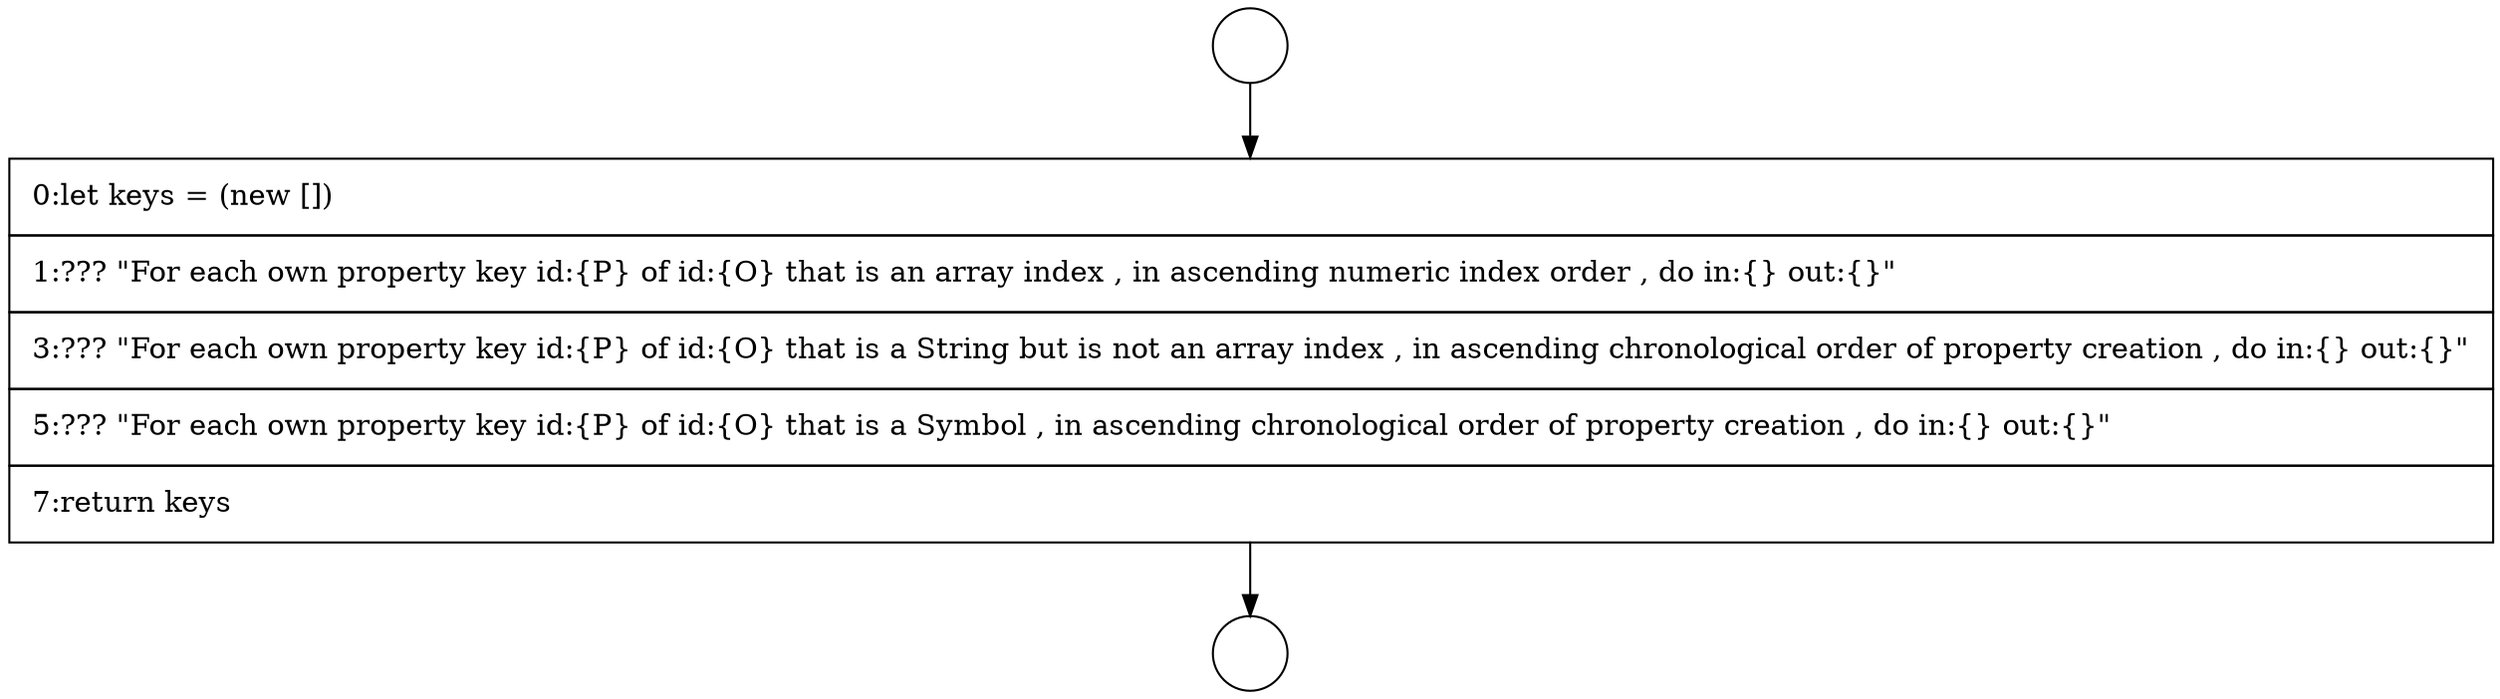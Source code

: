digraph {
  node1892 [shape=circle label=" " color="black" fillcolor="white" style=filled]
  node1894 [shape=none, margin=0, label=<<font color="black">
    <table border="0" cellborder="1" cellspacing="0" cellpadding="10">
      <tr><td align="left">0:let keys = (new [])</td></tr>
      <tr><td align="left">1:??? &quot;For each own property key id:{P} of id:{O} that is an array index , in ascending numeric index order , do in:{} out:{}&quot;</td></tr>
      <tr><td align="left">3:??? &quot;For each own property key id:{P} of id:{O} that is a String but is not an array index , in ascending chronological order of property creation , do in:{} out:{}&quot;</td></tr>
      <tr><td align="left">5:??? &quot;For each own property key id:{P} of id:{O} that is a Symbol , in ascending chronological order of property creation , do in:{} out:{}&quot;</td></tr>
      <tr><td align="left">7:return keys</td></tr>
    </table>
  </font>> color="black" fillcolor="white" style=filled]
  node1893 [shape=circle label=" " color="black" fillcolor="white" style=filled]
  node1892 -> node1894 [ color="black"]
  node1894 -> node1893 [ color="black"]
}
